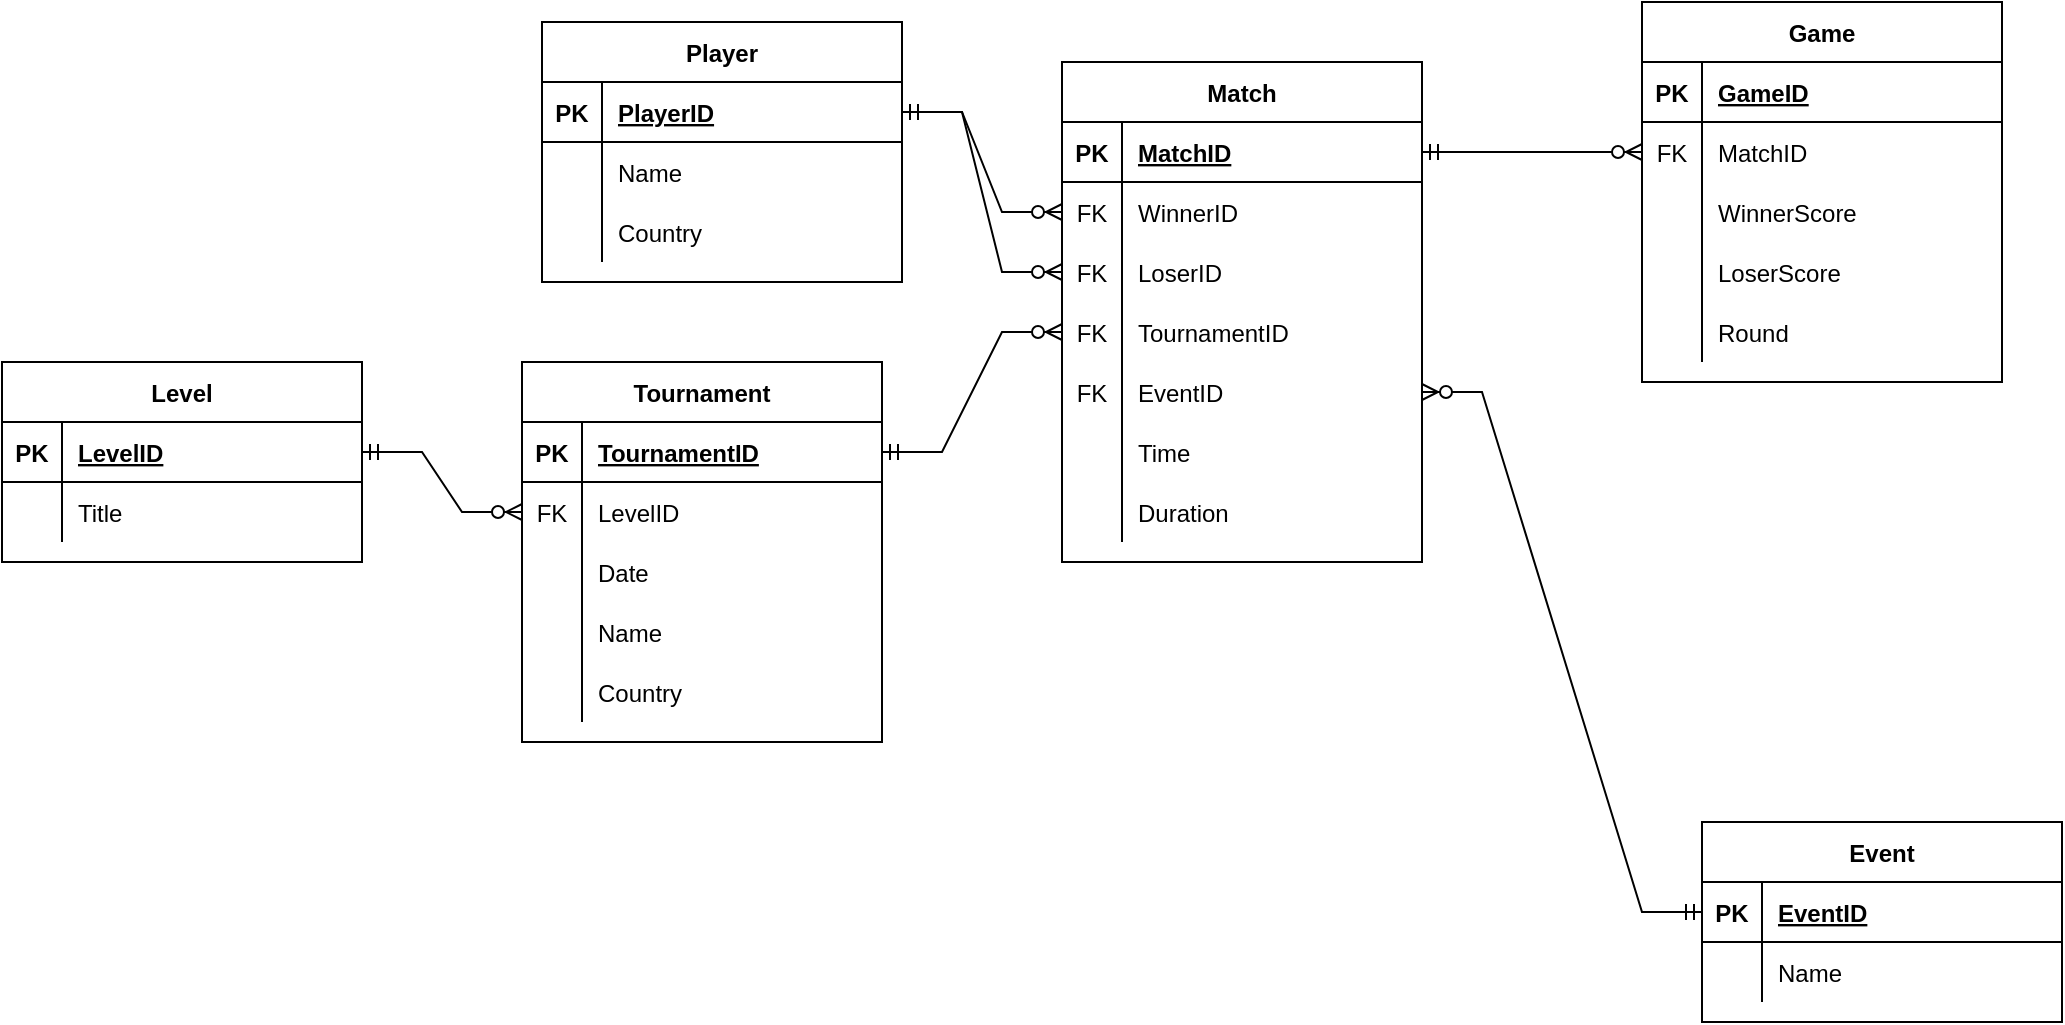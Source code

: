 <mxfile version="15.8.4" type="device"><diagram id="lJZy8PQJEHGjV0rUDn2W" name="Page-1"><mxGraphModel dx="2442" dy="802" grid="1" gridSize="10" guides="1" tooltips="1" connect="1" arrows="1" fold="1" page="1" pageScale="1" pageWidth="1100" pageHeight="850" math="0" shadow="0"><root><mxCell id="0"/><mxCell id="1" parent="0"/><mxCell id="m89uxuKctpAIgiCECu_l-1" value="Match" style="shape=table;startSize=30;container=1;collapsible=1;childLayout=tableLayout;fixedRows=1;rowLines=0;fontStyle=1;align=center;resizeLast=1;" parent="1" vertex="1"><mxGeometry x="480" y="110" width="180" height="250" as="geometry"/></mxCell><mxCell id="m89uxuKctpAIgiCECu_l-2" value="" style="shape=partialRectangle;collapsible=0;dropTarget=0;pointerEvents=0;fillColor=none;top=0;left=0;bottom=1;right=0;points=[[0,0.5],[1,0.5]];portConstraint=eastwest;" parent="m89uxuKctpAIgiCECu_l-1" vertex="1"><mxGeometry y="30" width="180" height="30" as="geometry"/></mxCell><mxCell id="m89uxuKctpAIgiCECu_l-3" value="PK" style="shape=partialRectangle;connectable=0;fillColor=none;top=0;left=0;bottom=0;right=0;fontStyle=1;overflow=hidden;" parent="m89uxuKctpAIgiCECu_l-2" vertex="1"><mxGeometry width="30" height="30" as="geometry"><mxRectangle width="30" height="30" as="alternateBounds"/></mxGeometry></mxCell><mxCell id="m89uxuKctpAIgiCECu_l-4" value="MatchID" style="shape=partialRectangle;connectable=0;fillColor=none;top=0;left=0;bottom=0;right=0;align=left;spacingLeft=6;fontStyle=5;overflow=hidden;" parent="m89uxuKctpAIgiCECu_l-2" vertex="1"><mxGeometry x="30" width="150" height="30" as="geometry"><mxRectangle width="150" height="30" as="alternateBounds"/></mxGeometry></mxCell><mxCell id="m89uxuKctpAIgiCECu_l-5" value="" style="shape=partialRectangle;collapsible=0;dropTarget=0;pointerEvents=0;fillColor=none;top=0;left=0;bottom=0;right=0;points=[[0,0.5],[1,0.5]];portConstraint=eastwest;" parent="m89uxuKctpAIgiCECu_l-1" vertex="1"><mxGeometry y="60" width="180" height="30" as="geometry"/></mxCell><mxCell id="m89uxuKctpAIgiCECu_l-6" value="FK" style="shape=partialRectangle;connectable=0;fillColor=none;top=0;left=0;bottom=0;right=0;editable=1;overflow=hidden;" parent="m89uxuKctpAIgiCECu_l-5" vertex="1"><mxGeometry width="30" height="30" as="geometry"><mxRectangle width="30" height="30" as="alternateBounds"/></mxGeometry></mxCell><mxCell id="m89uxuKctpAIgiCECu_l-7" value="WinnerID" style="shape=partialRectangle;connectable=0;fillColor=none;top=0;left=0;bottom=0;right=0;align=left;spacingLeft=6;overflow=hidden;" parent="m89uxuKctpAIgiCECu_l-5" vertex="1"><mxGeometry x="30" width="150" height="30" as="geometry"><mxRectangle width="150" height="30" as="alternateBounds"/></mxGeometry></mxCell><mxCell id="m89uxuKctpAIgiCECu_l-8" value="" style="shape=partialRectangle;collapsible=0;dropTarget=0;pointerEvents=0;fillColor=none;top=0;left=0;bottom=0;right=0;points=[[0,0.5],[1,0.5]];portConstraint=eastwest;" parent="m89uxuKctpAIgiCECu_l-1" vertex="1"><mxGeometry y="90" width="180" height="30" as="geometry"/></mxCell><mxCell id="m89uxuKctpAIgiCECu_l-9" value="FK" style="shape=partialRectangle;connectable=0;fillColor=none;top=0;left=0;bottom=0;right=0;editable=1;overflow=hidden;" parent="m89uxuKctpAIgiCECu_l-8" vertex="1"><mxGeometry width="30" height="30" as="geometry"><mxRectangle width="30" height="30" as="alternateBounds"/></mxGeometry></mxCell><mxCell id="m89uxuKctpAIgiCECu_l-10" value="LoserID" style="shape=partialRectangle;connectable=0;fillColor=none;top=0;left=0;bottom=0;right=0;align=left;spacingLeft=6;overflow=hidden;" parent="m89uxuKctpAIgiCECu_l-8" vertex="1"><mxGeometry x="30" width="150" height="30" as="geometry"><mxRectangle width="150" height="30" as="alternateBounds"/></mxGeometry></mxCell><mxCell id="m89uxuKctpAIgiCECu_l-11" value="" style="shape=partialRectangle;collapsible=0;dropTarget=0;pointerEvents=0;fillColor=none;top=0;left=0;bottom=0;right=0;points=[[0,0.5],[1,0.5]];portConstraint=eastwest;" parent="m89uxuKctpAIgiCECu_l-1" vertex="1"><mxGeometry y="120" width="180" height="30" as="geometry"/></mxCell><mxCell id="m89uxuKctpAIgiCECu_l-12" value="FK" style="shape=partialRectangle;connectable=0;fillColor=none;top=0;left=0;bottom=0;right=0;editable=1;overflow=hidden;" parent="m89uxuKctpAIgiCECu_l-11" vertex="1"><mxGeometry width="30" height="30" as="geometry"><mxRectangle width="30" height="30" as="alternateBounds"/></mxGeometry></mxCell><mxCell id="m89uxuKctpAIgiCECu_l-13" value="TournamentID" style="shape=partialRectangle;connectable=0;fillColor=none;top=0;left=0;bottom=0;right=0;align=left;spacingLeft=6;overflow=hidden;" parent="m89uxuKctpAIgiCECu_l-11" vertex="1"><mxGeometry x="30" width="150" height="30" as="geometry"><mxRectangle width="150" height="30" as="alternateBounds"/></mxGeometry></mxCell><mxCell id="m89uxuKctpAIgiCECu_l-46" style="shape=partialRectangle;collapsible=0;dropTarget=0;pointerEvents=0;fillColor=none;top=0;left=0;bottom=0;right=0;points=[[0,0.5],[1,0.5]];portConstraint=eastwest;" parent="m89uxuKctpAIgiCECu_l-1" vertex="1"><mxGeometry y="150" width="180" height="30" as="geometry"/></mxCell><mxCell id="m89uxuKctpAIgiCECu_l-47" value="FK" style="shape=partialRectangle;connectable=0;fillColor=none;top=0;left=0;bottom=0;right=0;editable=1;overflow=hidden;" parent="m89uxuKctpAIgiCECu_l-46" vertex="1"><mxGeometry width="30" height="30" as="geometry"><mxRectangle width="30" height="30" as="alternateBounds"/></mxGeometry></mxCell><mxCell id="m89uxuKctpAIgiCECu_l-48" value="EventID" style="shape=partialRectangle;connectable=0;fillColor=none;top=0;left=0;bottom=0;right=0;align=left;spacingLeft=6;overflow=hidden;" parent="m89uxuKctpAIgiCECu_l-46" vertex="1"><mxGeometry x="30" width="150" height="30" as="geometry"><mxRectangle width="150" height="30" as="alternateBounds"/></mxGeometry></mxCell><mxCell id="m89uxuKctpAIgiCECu_l-52" style="shape=partialRectangle;collapsible=0;dropTarget=0;pointerEvents=0;fillColor=none;top=0;left=0;bottom=0;right=0;points=[[0,0.5],[1,0.5]];portConstraint=eastwest;" parent="m89uxuKctpAIgiCECu_l-1" vertex="1"><mxGeometry y="180" width="180" height="30" as="geometry"/></mxCell><mxCell id="m89uxuKctpAIgiCECu_l-53" style="shape=partialRectangle;connectable=0;fillColor=none;top=0;left=0;bottom=0;right=0;editable=1;overflow=hidden;" parent="m89uxuKctpAIgiCECu_l-52" vertex="1"><mxGeometry width="30" height="30" as="geometry"><mxRectangle width="30" height="30" as="alternateBounds"/></mxGeometry></mxCell><mxCell id="m89uxuKctpAIgiCECu_l-54" value="Time" style="shape=partialRectangle;connectable=0;fillColor=none;top=0;left=0;bottom=0;right=0;align=left;spacingLeft=6;overflow=hidden;" parent="m89uxuKctpAIgiCECu_l-52" vertex="1"><mxGeometry x="30" width="150" height="30" as="geometry"><mxRectangle width="150" height="30" as="alternateBounds"/></mxGeometry></mxCell><mxCell id="m89uxuKctpAIgiCECu_l-49" style="shape=partialRectangle;collapsible=0;dropTarget=0;pointerEvents=0;fillColor=none;top=0;left=0;bottom=0;right=0;points=[[0,0.5],[1,0.5]];portConstraint=eastwest;" parent="m89uxuKctpAIgiCECu_l-1" vertex="1"><mxGeometry y="210" width="180" height="30" as="geometry"/></mxCell><mxCell id="m89uxuKctpAIgiCECu_l-50" style="shape=partialRectangle;connectable=0;fillColor=none;top=0;left=0;bottom=0;right=0;editable=1;overflow=hidden;" parent="m89uxuKctpAIgiCECu_l-49" vertex="1"><mxGeometry width="30" height="30" as="geometry"><mxRectangle width="30" height="30" as="alternateBounds"/></mxGeometry></mxCell><mxCell id="m89uxuKctpAIgiCECu_l-51" value="Duration" style="shape=partialRectangle;connectable=0;fillColor=none;top=0;left=0;bottom=0;right=0;align=left;spacingLeft=6;overflow=hidden;" parent="m89uxuKctpAIgiCECu_l-49" vertex="1"><mxGeometry x="30" width="150" height="30" as="geometry"><mxRectangle width="150" height="30" as="alternateBounds"/></mxGeometry></mxCell><mxCell id="m89uxuKctpAIgiCECu_l-14" value="Tournament" style="shape=table;startSize=30;container=1;collapsible=1;childLayout=tableLayout;fixedRows=1;rowLines=0;fontStyle=1;align=center;resizeLast=1;" parent="1" vertex="1"><mxGeometry x="210" y="260" width="180" height="190" as="geometry"/></mxCell><mxCell id="m89uxuKctpAIgiCECu_l-15" value="" style="shape=partialRectangle;collapsible=0;dropTarget=0;pointerEvents=0;fillColor=none;top=0;left=0;bottom=1;right=0;points=[[0,0.5],[1,0.5]];portConstraint=eastwest;" parent="m89uxuKctpAIgiCECu_l-14" vertex="1"><mxGeometry y="30" width="180" height="30" as="geometry"/></mxCell><mxCell id="m89uxuKctpAIgiCECu_l-16" value="PK" style="shape=partialRectangle;connectable=0;fillColor=none;top=0;left=0;bottom=0;right=0;fontStyle=1;overflow=hidden;" parent="m89uxuKctpAIgiCECu_l-15" vertex="1"><mxGeometry width="30" height="30" as="geometry"><mxRectangle width="30" height="30" as="alternateBounds"/></mxGeometry></mxCell><mxCell id="m89uxuKctpAIgiCECu_l-17" value="TournamentID" style="shape=partialRectangle;connectable=0;fillColor=none;top=0;left=0;bottom=0;right=0;align=left;spacingLeft=6;fontStyle=5;overflow=hidden;" parent="m89uxuKctpAIgiCECu_l-15" vertex="1"><mxGeometry x="30" width="150" height="30" as="geometry"><mxRectangle width="150" height="30" as="alternateBounds"/></mxGeometry></mxCell><mxCell id="m89uxuKctpAIgiCECu_l-24" value="" style="shape=partialRectangle;collapsible=0;dropTarget=0;pointerEvents=0;fillColor=none;top=0;left=0;bottom=0;right=0;points=[[0,0.5],[1,0.5]];portConstraint=eastwest;" parent="m89uxuKctpAIgiCECu_l-14" vertex="1"><mxGeometry y="60" width="180" height="30" as="geometry"/></mxCell><mxCell id="m89uxuKctpAIgiCECu_l-25" value="FK" style="shape=partialRectangle;connectable=0;fillColor=none;top=0;left=0;bottom=0;right=0;editable=1;overflow=hidden;" parent="m89uxuKctpAIgiCECu_l-24" vertex="1"><mxGeometry width="30" height="30" as="geometry"><mxRectangle width="30" height="30" as="alternateBounds"/></mxGeometry></mxCell><mxCell id="m89uxuKctpAIgiCECu_l-26" value="LevelID" style="shape=partialRectangle;connectable=0;fillColor=none;top=0;left=0;bottom=0;right=0;align=left;spacingLeft=6;overflow=hidden;" parent="m89uxuKctpAIgiCECu_l-24" vertex="1"><mxGeometry x="30" width="150" height="30" as="geometry"><mxRectangle width="150" height="30" as="alternateBounds"/></mxGeometry></mxCell><mxCell id="m89uxuKctpAIgiCECu_l-18" value="" style="shape=partialRectangle;collapsible=0;dropTarget=0;pointerEvents=0;fillColor=none;top=0;left=0;bottom=0;right=0;points=[[0,0.5],[1,0.5]];portConstraint=eastwest;" parent="m89uxuKctpAIgiCECu_l-14" vertex="1"><mxGeometry y="90" width="180" height="30" as="geometry"/></mxCell><mxCell id="m89uxuKctpAIgiCECu_l-19" value="" style="shape=partialRectangle;connectable=0;fillColor=none;top=0;left=0;bottom=0;right=0;editable=1;overflow=hidden;" parent="m89uxuKctpAIgiCECu_l-18" vertex="1"><mxGeometry width="30" height="30" as="geometry"><mxRectangle width="30" height="30" as="alternateBounds"/></mxGeometry></mxCell><mxCell id="m89uxuKctpAIgiCECu_l-20" value="Date" style="shape=partialRectangle;connectable=0;fillColor=none;top=0;left=0;bottom=0;right=0;align=left;spacingLeft=6;overflow=hidden;" parent="m89uxuKctpAIgiCECu_l-18" vertex="1"><mxGeometry x="30" width="150" height="30" as="geometry"><mxRectangle width="150" height="30" as="alternateBounds"/></mxGeometry></mxCell><mxCell id="m89uxuKctpAIgiCECu_l-21" value="" style="shape=partialRectangle;collapsible=0;dropTarget=0;pointerEvents=0;fillColor=none;top=0;left=0;bottom=0;right=0;points=[[0,0.5],[1,0.5]];portConstraint=eastwest;" parent="m89uxuKctpAIgiCECu_l-14" vertex="1"><mxGeometry y="120" width="180" height="30" as="geometry"/></mxCell><mxCell id="m89uxuKctpAIgiCECu_l-22" value="" style="shape=partialRectangle;connectable=0;fillColor=none;top=0;left=0;bottom=0;right=0;editable=1;overflow=hidden;" parent="m89uxuKctpAIgiCECu_l-21" vertex="1"><mxGeometry width="30" height="30" as="geometry"><mxRectangle width="30" height="30" as="alternateBounds"/></mxGeometry></mxCell><mxCell id="m89uxuKctpAIgiCECu_l-23" value="Name" style="shape=partialRectangle;connectable=0;fillColor=none;top=0;left=0;bottom=0;right=0;align=left;spacingLeft=6;overflow=hidden;" parent="m89uxuKctpAIgiCECu_l-21" vertex="1"><mxGeometry x="30" width="150" height="30" as="geometry"><mxRectangle width="150" height="30" as="alternateBounds"/></mxGeometry></mxCell><mxCell id="m89uxuKctpAIgiCECu_l-40" style="shape=partialRectangle;collapsible=0;dropTarget=0;pointerEvents=0;fillColor=none;top=0;left=0;bottom=0;right=0;points=[[0,0.5],[1,0.5]];portConstraint=eastwest;" parent="m89uxuKctpAIgiCECu_l-14" vertex="1"><mxGeometry y="150" width="180" height="30" as="geometry"/></mxCell><mxCell id="m89uxuKctpAIgiCECu_l-41" style="shape=partialRectangle;connectable=0;fillColor=none;top=0;left=0;bottom=0;right=0;editable=1;overflow=hidden;" parent="m89uxuKctpAIgiCECu_l-40" vertex="1"><mxGeometry width="30" height="30" as="geometry"><mxRectangle width="30" height="30" as="alternateBounds"/></mxGeometry></mxCell><mxCell id="m89uxuKctpAIgiCECu_l-42" value="Country" style="shape=partialRectangle;connectable=0;fillColor=none;top=0;left=0;bottom=0;right=0;align=left;spacingLeft=6;overflow=hidden;" parent="m89uxuKctpAIgiCECu_l-40" vertex="1"><mxGeometry x="30" width="150" height="30" as="geometry"><mxRectangle width="150" height="30" as="alternateBounds"/></mxGeometry></mxCell><mxCell id="m89uxuKctpAIgiCECu_l-27" value="Player" style="shape=table;startSize=30;container=1;collapsible=1;childLayout=tableLayout;fixedRows=1;rowLines=0;fontStyle=1;align=center;resizeLast=1;" parent="1" vertex="1"><mxGeometry x="220" y="90" width="180" height="130" as="geometry"/></mxCell><mxCell id="m89uxuKctpAIgiCECu_l-28" value="" style="shape=partialRectangle;collapsible=0;dropTarget=0;pointerEvents=0;fillColor=none;top=0;left=0;bottom=1;right=0;points=[[0,0.5],[1,0.5]];portConstraint=eastwest;" parent="m89uxuKctpAIgiCECu_l-27" vertex="1"><mxGeometry y="30" width="180" height="30" as="geometry"/></mxCell><mxCell id="m89uxuKctpAIgiCECu_l-29" value="PK" style="shape=partialRectangle;connectable=0;fillColor=none;top=0;left=0;bottom=0;right=0;fontStyle=1;overflow=hidden;" parent="m89uxuKctpAIgiCECu_l-28" vertex="1"><mxGeometry width="30" height="30" as="geometry"><mxRectangle width="30" height="30" as="alternateBounds"/></mxGeometry></mxCell><mxCell id="m89uxuKctpAIgiCECu_l-30" value="PlayerID" style="shape=partialRectangle;connectable=0;fillColor=none;top=0;left=0;bottom=0;right=0;align=left;spacingLeft=6;fontStyle=5;overflow=hidden;" parent="m89uxuKctpAIgiCECu_l-28" vertex="1"><mxGeometry x="30" width="150" height="30" as="geometry"><mxRectangle width="150" height="30" as="alternateBounds"/></mxGeometry></mxCell><mxCell id="m89uxuKctpAIgiCECu_l-31" value="" style="shape=partialRectangle;collapsible=0;dropTarget=0;pointerEvents=0;fillColor=none;top=0;left=0;bottom=0;right=0;points=[[0,0.5],[1,0.5]];portConstraint=eastwest;" parent="m89uxuKctpAIgiCECu_l-27" vertex="1"><mxGeometry y="60" width="180" height="30" as="geometry"/></mxCell><mxCell id="m89uxuKctpAIgiCECu_l-32" value="" style="shape=partialRectangle;connectable=0;fillColor=none;top=0;left=0;bottom=0;right=0;editable=1;overflow=hidden;" parent="m89uxuKctpAIgiCECu_l-31" vertex="1"><mxGeometry width="30" height="30" as="geometry"><mxRectangle width="30" height="30" as="alternateBounds"/></mxGeometry></mxCell><mxCell id="m89uxuKctpAIgiCECu_l-33" value="Name" style="shape=partialRectangle;connectable=0;fillColor=none;top=0;left=0;bottom=0;right=0;align=left;spacingLeft=6;overflow=hidden;" parent="m89uxuKctpAIgiCECu_l-31" vertex="1"><mxGeometry x="30" width="150" height="30" as="geometry"><mxRectangle width="150" height="30" as="alternateBounds"/></mxGeometry></mxCell><mxCell id="xuREbcTkPkQBLucmySll-17" style="shape=partialRectangle;collapsible=0;dropTarget=0;pointerEvents=0;fillColor=none;top=0;left=0;bottom=0;right=0;points=[[0,0.5],[1,0.5]];portConstraint=eastwest;" parent="m89uxuKctpAIgiCECu_l-27" vertex="1"><mxGeometry y="90" width="180" height="30" as="geometry"/></mxCell><mxCell id="xuREbcTkPkQBLucmySll-18" style="shape=partialRectangle;connectable=0;fillColor=none;top=0;left=0;bottom=0;right=0;editable=1;overflow=hidden;" parent="xuREbcTkPkQBLucmySll-17" vertex="1"><mxGeometry width="30" height="30" as="geometry"><mxRectangle width="30" height="30" as="alternateBounds"/></mxGeometry></mxCell><mxCell id="xuREbcTkPkQBLucmySll-19" value="Country" style="shape=partialRectangle;connectable=0;fillColor=none;top=0;left=0;bottom=0;right=0;align=left;spacingLeft=6;overflow=hidden;" parent="xuREbcTkPkQBLucmySll-17" vertex="1"><mxGeometry x="30" width="150" height="30" as="geometry"><mxRectangle width="150" height="30" as="alternateBounds"/></mxGeometry></mxCell><mxCell id="m89uxuKctpAIgiCECu_l-55" value="Event" style="shape=table;startSize=30;container=1;collapsible=1;childLayout=tableLayout;fixedRows=1;rowLines=0;fontStyle=1;align=center;resizeLast=1;" parent="1" vertex="1"><mxGeometry x="800" y="490" width="180" height="100" as="geometry"/></mxCell><mxCell id="m89uxuKctpAIgiCECu_l-56" value="" style="shape=partialRectangle;collapsible=0;dropTarget=0;pointerEvents=0;fillColor=none;top=0;left=0;bottom=1;right=0;points=[[0,0.5],[1,0.5]];portConstraint=eastwest;" parent="m89uxuKctpAIgiCECu_l-55" vertex="1"><mxGeometry y="30" width="180" height="30" as="geometry"/></mxCell><mxCell id="m89uxuKctpAIgiCECu_l-57" value="PK" style="shape=partialRectangle;connectable=0;fillColor=none;top=0;left=0;bottom=0;right=0;fontStyle=1;overflow=hidden;" parent="m89uxuKctpAIgiCECu_l-56" vertex="1"><mxGeometry width="30" height="30" as="geometry"><mxRectangle width="30" height="30" as="alternateBounds"/></mxGeometry></mxCell><mxCell id="m89uxuKctpAIgiCECu_l-58" value="EventID" style="shape=partialRectangle;connectable=0;fillColor=none;top=0;left=0;bottom=0;right=0;align=left;spacingLeft=6;fontStyle=5;overflow=hidden;" parent="m89uxuKctpAIgiCECu_l-56" vertex="1"><mxGeometry x="30" width="150" height="30" as="geometry"><mxRectangle width="150" height="30" as="alternateBounds"/></mxGeometry></mxCell><mxCell id="m89uxuKctpAIgiCECu_l-59" value="" style="shape=partialRectangle;collapsible=0;dropTarget=0;pointerEvents=0;fillColor=none;top=0;left=0;bottom=0;right=0;points=[[0,0.5],[1,0.5]];portConstraint=eastwest;" parent="m89uxuKctpAIgiCECu_l-55" vertex="1"><mxGeometry y="60" width="180" height="30" as="geometry"/></mxCell><mxCell id="m89uxuKctpAIgiCECu_l-60" value="" style="shape=partialRectangle;connectable=0;fillColor=none;top=0;left=0;bottom=0;right=0;editable=1;overflow=hidden;" parent="m89uxuKctpAIgiCECu_l-59" vertex="1"><mxGeometry width="30" height="30" as="geometry"><mxRectangle width="30" height="30" as="alternateBounds"/></mxGeometry></mxCell><mxCell id="m89uxuKctpAIgiCECu_l-61" value="Name" style="shape=partialRectangle;connectable=0;fillColor=none;top=0;left=0;bottom=0;right=0;align=left;spacingLeft=6;overflow=hidden;" parent="m89uxuKctpAIgiCECu_l-59" vertex="1"><mxGeometry x="30" width="150" height="30" as="geometry"><mxRectangle width="150" height="30" as="alternateBounds"/></mxGeometry></mxCell><mxCell id="xuREbcTkPkQBLucmySll-1" value="Level" style="shape=table;startSize=30;container=1;collapsible=1;childLayout=tableLayout;fixedRows=1;rowLines=0;fontStyle=1;align=center;resizeLast=1;" parent="1" vertex="1"><mxGeometry x="-50" y="260" width="180" height="100" as="geometry"/></mxCell><mxCell id="xuREbcTkPkQBLucmySll-2" value="" style="shape=partialRectangle;collapsible=0;dropTarget=0;pointerEvents=0;fillColor=none;top=0;left=0;bottom=1;right=0;points=[[0,0.5],[1,0.5]];portConstraint=eastwest;" parent="xuREbcTkPkQBLucmySll-1" vertex="1"><mxGeometry y="30" width="180" height="30" as="geometry"/></mxCell><mxCell id="xuREbcTkPkQBLucmySll-3" value="PK" style="shape=partialRectangle;connectable=0;fillColor=none;top=0;left=0;bottom=0;right=0;fontStyle=1;overflow=hidden;" parent="xuREbcTkPkQBLucmySll-2" vertex="1"><mxGeometry width="30" height="30" as="geometry"><mxRectangle width="30" height="30" as="alternateBounds"/></mxGeometry></mxCell><mxCell id="xuREbcTkPkQBLucmySll-4" value="LevelID" style="shape=partialRectangle;connectable=0;fillColor=none;top=0;left=0;bottom=0;right=0;align=left;spacingLeft=6;fontStyle=5;overflow=hidden;" parent="xuREbcTkPkQBLucmySll-2" vertex="1"><mxGeometry x="30" width="150" height="30" as="geometry"><mxRectangle width="150" height="30" as="alternateBounds"/></mxGeometry></mxCell><mxCell id="xuREbcTkPkQBLucmySll-14" style="shape=partialRectangle;collapsible=0;dropTarget=0;pointerEvents=0;fillColor=none;top=0;left=0;bottom=0;right=0;points=[[0,0.5],[1,0.5]];portConstraint=eastwest;" parent="xuREbcTkPkQBLucmySll-1" vertex="1"><mxGeometry y="60" width="180" height="30" as="geometry"/></mxCell><mxCell id="xuREbcTkPkQBLucmySll-15" style="shape=partialRectangle;connectable=0;fillColor=none;top=0;left=0;bottom=0;right=0;editable=1;overflow=hidden;" parent="xuREbcTkPkQBLucmySll-14" vertex="1"><mxGeometry width="30" height="30" as="geometry"><mxRectangle width="30" height="30" as="alternateBounds"/></mxGeometry></mxCell><mxCell id="xuREbcTkPkQBLucmySll-16" value="Title" style="shape=partialRectangle;connectable=0;fillColor=none;top=0;left=0;bottom=0;right=0;align=left;spacingLeft=6;overflow=hidden;" parent="xuREbcTkPkQBLucmySll-14" vertex="1"><mxGeometry x="30" width="150" height="30" as="geometry"><mxRectangle width="150" height="30" as="alternateBounds"/></mxGeometry></mxCell><mxCell id="_xirClkmZPUJORzLyDUw-1" value="Game" style="shape=table;startSize=30;container=1;collapsible=1;childLayout=tableLayout;fixedRows=1;rowLines=0;fontStyle=1;align=center;resizeLast=1;" vertex="1" parent="1"><mxGeometry x="770" y="80" width="180" height="190" as="geometry"/></mxCell><mxCell id="_xirClkmZPUJORzLyDUw-2" value="" style="shape=partialRectangle;collapsible=0;dropTarget=0;pointerEvents=0;fillColor=none;top=0;left=0;bottom=1;right=0;points=[[0,0.5],[1,0.5]];portConstraint=eastwest;" vertex="1" parent="_xirClkmZPUJORzLyDUw-1"><mxGeometry y="30" width="180" height="30" as="geometry"/></mxCell><mxCell id="_xirClkmZPUJORzLyDUw-3" value="PK" style="shape=partialRectangle;connectable=0;fillColor=none;top=0;left=0;bottom=0;right=0;fontStyle=1;overflow=hidden;" vertex="1" parent="_xirClkmZPUJORzLyDUw-2"><mxGeometry width="30" height="30" as="geometry"><mxRectangle width="30" height="30" as="alternateBounds"/></mxGeometry></mxCell><mxCell id="_xirClkmZPUJORzLyDUw-4" value="GameID" style="shape=partialRectangle;connectable=0;fillColor=none;top=0;left=0;bottom=0;right=0;align=left;spacingLeft=6;fontStyle=5;overflow=hidden;" vertex="1" parent="_xirClkmZPUJORzLyDUw-2"><mxGeometry x="30" width="150" height="30" as="geometry"><mxRectangle width="150" height="30" as="alternateBounds"/></mxGeometry></mxCell><mxCell id="_xirClkmZPUJORzLyDUw-11" value="" style="shape=partialRectangle;collapsible=0;dropTarget=0;pointerEvents=0;fillColor=none;top=0;left=0;bottom=0;right=0;points=[[0,0.5],[1,0.5]];portConstraint=eastwest;" vertex="1" parent="_xirClkmZPUJORzLyDUw-1"><mxGeometry y="60" width="180" height="30" as="geometry"/></mxCell><mxCell id="_xirClkmZPUJORzLyDUw-12" value="FK" style="shape=partialRectangle;connectable=0;fillColor=none;top=0;left=0;bottom=0;right=0;editable=1;overflow=hidden;" vertex="1" parent="_xirClkmZPUJORzLyDUw-11"><mxGeometry width="30" height="30" as="geometry"><mxRectangle width="30" height="30" as="alternateBounds"/></mxGeometry></mxCell><mxCell id="_xirClkmZPUJORzLyDUw-13" value="MatchID" style="shape=partialRectangle;connectable=0;fillColor=none;top=0;left=0;bottom=0;right=0;align=left;spacingLeft=6;overflow=hidden;" vertex="1" parent="_xirClkmZPUJORzLyDUw-11"><mxGeometry x="30" width="150" height="30" as="geometry"><mxRectangle width="150" height="30" as="alternateBounds"/></mxGeometry></mxCell><mxCell id="_xirClkmZPUJORzLyDUw-14" style="shape=partialRectangle;collapsible=0;dropTarget=0;pointerEvents=0;fillColor=none;top=0;left=0;bottom=0;right=0;points=[[0,0.5],[1,0.5]];portConstraint=eastwest;" vertex="1" parent="_xirClkmZPUJORzLyDUw-1"><mxGeometry y="90" width="180" height="30" as="geometry"/></mxCell><mxCell id="_xirClkmZPUJORzLyDUw-15" value="" style="shape=partialRectangle;connectable=0;fillColor=none;top=0;left=0;bottom=0;right=0;editable=1;overflow=hidden;" vertex="1" parent="_xirClkmZPUJORzLyDUw-14"><mxGeometry width="30" height="30" as="geometry"><mxRectangle width="30" height="30" as="alternateBounds"/></mxGeometry></mxCell><mxCell id="_xirClkmZPUJORzLyDUw-16" value="WinnerScore" style="shape=partialRectangle;connectable=0;fillColor=none;top=0;left=0;bottom=0;right=0;align=left;spacingLeft=6;overflow=hidden;" vertex="1" parent="_xirClkmZPUJORzLyDUw-14"><mxGeometry x="30" width="150" height="30" as="geometry"><mxRectangle width="150" height="30" as="alternateBounds"/></mxGeometry></mxCell><mxCell id="_xirClkmZPUJORzLyDUw-17" style="shape=partialRectangle;collapsible=0;dropTarget=0;pointerEvents=0;fillColor=none;top=0;left=0;bottom=0;right=0;points=[[0,0.5],[1,0.5]];portConstraint=eastwest;" vertex="1" parent="_xirClkmZPUJORzLyDUw-1"><mxGeometry y="120" width="180" height="30" as="geometry"/></mxCell><mxCell id="_xirClkmZPUJORzLyDUw-18" style="shape=partialRectangle;connectable=0;fillColor=none;top=0;left=0;bottom=0;right=0;editable=1;overflow=hidden;" vertex="1" parent="_xirClkmZPUJORzLyDUw-17"><mxGeometry width="30" height="30" as="geometry"><mxRectangle width="30" height="30" as="alternateBounds"/></mxGeometry></mxCell><mxCell id="_xirClkmZPUJORzLyDUw-19" value="LoserScore" style="shape=partialRectangle;connectable=0;fillColor=none;top=0;left=0;bottom=0;right=0;align=left;spacingLeft=6;overflow=hidden;" vertex="1" parent="_xirClkmZPUJORzLyDUw-17"><mxGeometry x="30" width="150" height="30" as="geometry"><mxRectangle width="150" height="30" as="alternateBounds"/></mxGeometry></mxCell><mxCell id="_xirClkmZPUJORzLyDUw-20" style="shape=partialRectangle;collapsible=0;dropTarget=0;pointerEvents=0;fillColor=none;top=0;left=0;bottom=0;right=0;points=[[0,0.5],[1,0.5]];portConstraint=eastwest;" vertex="1" parent="_xirClkmZPUJORzLyDUw-1"><mxGeometry y="150" width="180" height="30" as="geometry"/></mxCell><mxCell id="_xirClkmZPUJORzLyDUw-21" style="shape=partialRectangle;connectable=0;fillColor=none;top=0;left=0;bottom=0;right=0;editable=1;overflow=hidden;" vertex="1" parent="_xirClkmZPUJORzLyDUw-20"><mxGeometry width="30" height="30" as="geometry"><mxRectangle width="30" height="30" as="alternateBounds"/></mxGeometry></mxCell><mxCell id="_xirClkmZPUJORzLyDUw-22" value="Round" style="shape=partialRectangle;connectable=0;fillColor=none;top=0;left=0;bottom=0;right=0;align=left;spacingLeft=6;overflow=hidden;" vertex="1" parent="_xirClkmZPUJORzLyDUw-20"><mxGeometry x="30" width="150" height="30" as="geometry"><mxRectangle width="150" height="30" as="alternateBounds"/></mxGeometry></mxCell><mxCell id="_xirClkmZPUJORzLyDUw-26" value="" style="edgeStyle=entityRelationEdgeStyle;fontSize=12;html=1;endArrow=ERzeroToMany;startArrow=ERmandOne;rounded=0;entryX=0;entryY=0.5;entryDx=0;entryDy=0;" edge="1" parent="1" source="m89uxuKctpAIgiCECu_l-28" target="m89uxuKctpAIgiCECu_l-5"><mxGeometry width="100" height="100" relative="1" as="geometry"><mxPoint x="500" y="460" as="sourcePoint"/><mxPoint x="600" y="360" as="targetPoint"/></mxGeometry></mxCell><mxCell id="_xirClkmZPUJORzLyDUw-27" value="" style="edgeStyle=entityRelationEdgeStyle;fontSize=12;html=1;endArrow=ERzeroToMany;startArrow=ERmandOne;rounded=0;" edge="1" parent="1" source="m89uxuKctpAIgiCECu_l-28" target="m89uxuKctpAIgiCECu_l-8"><mxGeometry width="100" height="100" relative="1" as="geometry"><mxPoint x="300" y="165" as="sourcePoint"/><mxPoint x="490" y="195" as="targetPoint"/></mxGeometry></mxCell><mxCell id="_xirClkmZPUJORzLyDUw-28" value="" style="edgeStyle=entityRelationEdgeStyle;fontSize=12;html=1;endArrow=ERzeroToMany;startArrow=ERmandOne;rounded=0;" edge="1" parent="1" source="xuREbcTkPkQBLucmySll-2" target="m89uxuKctpAIgiCECu_l-24"><mxGeometry width="100" height="100" relative="1" as="geometry"><mxPoint x="500" y="460" as="sourcePoint"/><mxPoint x="600" y="360" as="targetPoint"/></mxGeometry></mxCell><mxCell id="_xirClkmZPUJORzLyDUw-29" value="" style="edgeStyle=entityRelationEdgeStyle;fontSize=12;html=1;endArrow=ERzeroToMany;startArrow=ERmandOne;rounded=0;" edge="1" parent="1" source="m89uxuKctpAIgiCECu_l-15" target="m89uxuKctpAIgiCECu_l-11"><mxGeometry width="100" height="100" relative="1" as="geometry"><mxPoint x="140" y="315" as="sourcePoint"/><mxPoint x="220" y="345" as="targetPoint"/></mxGeometry></mxCell><mxCell id="_xirClkmZPUJORzLyDUw-30" value="" style="edgeStyle=entityRelationEdgeStyle;fontSize=12;html=1;endArrow=ERzeroToMany;startArrow=ERmandOne;rounded=0;exitX=0;exitY=0.5;exitDx=0;exitDy=0;" edge="1" parent="1" source="m89uxuKctpAIgiCECu_l-56" target="m89uxuKctpAIgiCECu_l-46"><mxGeometry width="100" height="100" relative="1" as="geometry"><mxPoint x="150" y="325" as="sourcePoint"/><mxPoint x="230" y="355" as="targetPoint"/></mxGeometry></mxCell><mxCell id="_xirClkmZPUJORzLyDUw-31" value="" style="edgeStyle=entityRelationEdgeStyle;fontSize=12;html=1;endArrow=ERzeroToMany;startArrow=ERmandOne;rounded=0;exitX=1;exitY=0.5;exitDx=0;exitDy=0;" edge="1" parent="1" source="m89uxuKctpAIgiCECu_l-2" target="_xirClkmZPUJORzLyDUw-11"><mxGeometry width="100" height="100" relative="1" as="geometry"><mxPoint x="480" y="557.5" as="sourcePoint"/><mxPoint x="600" y="472.5" as="targetPoint"/></mxGeometry></mxCell></root></mxGraphModel></diagram></mxfile>